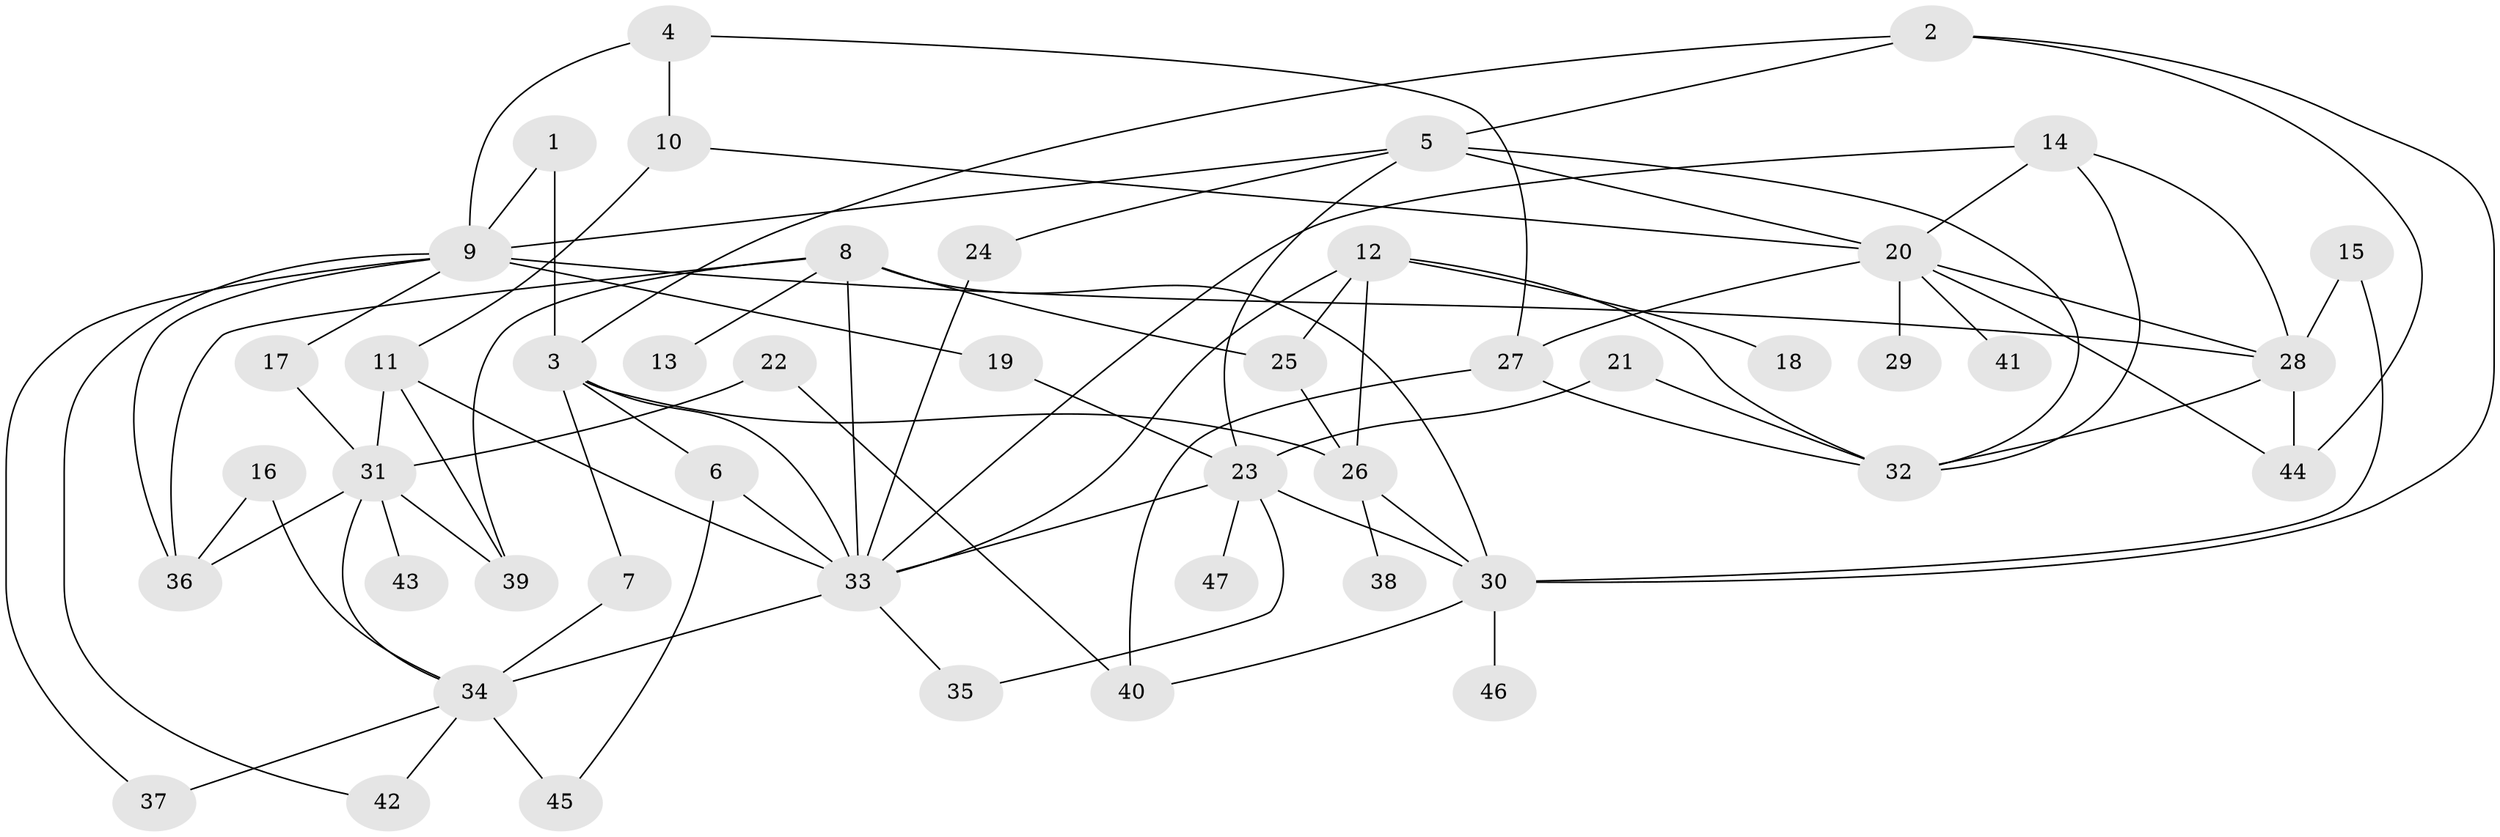 // original degree distribution, {5: 0.07526881720430108, 2: 0.25806451612903225, 7: 0.021505376344086023, 4: 0.13978494623655913, 3: 0.22580645161290322, 6: 0.053763440860215055, 1: 0.21505376344086022, 8: 0.010752688172043012}
// Generated by graph-tools (version 1.1) at 2025/49/03/09/25 03:49:18]
// undirected, 47 vertices, 85 edges
graph export_dot {
graph [start="1"]
  node [color=gray90,style=filled];
  1;
  2;
  3;
  4;
  5;
  6;
  7;
  8;
  9;
  10;
  11;
  12;
  13;
  14;
  15;
  16;
  17;
  18;
  19;
  20;
  21;
  22;
  23;
  24;
  25;
  26;
  27;
  28;
  29;
  30;
  31;
  32;
  33;
  34;
  35;
  36;
  37;
  38;
  39;
  40;
  41;
  42;
  43;
  44;
  45;
  46;
  47;
  1 -- 3 [weight=1.0];
  1 -- 9 [weight=1.0];
  2 -- 3 [weight=1.0];
  2 -- 5 [weight=1.0];
  2 -- 30 [weight=1.0];
  2 -- 44 [weight=1.0];
  3 -- 6 [weight=1.0];
  3 -- 7 [weight=1.0];
  3 -- 26 [weight=1.0];
  3 -- 33 [weight=1.0];
  4 -- 9 [weight=1.0];
  4 -- 10 [weight=1.0];
  4 -- 27 [weight=1.0];
  5 -- 9 [weight=1.0];
  5 -- 20 [weight=2.0];
  5 -- 23 [weight=1.0];
  5 -- 24 [weight=1.0];
  5 -- 32 [weight=1.0];
  6 -- 33 [weight=1.0];
  6 -- 45 [weight=1.0];
  7 -- 34 [weight=1.0];
  8 -- 13 [weight=1.0];
  8 -- 25 [weight=1.0];
  8 -- 30 [weight=1.0];
  8 -- 33 [weight=1.0];
  8 -- 36 [weight=1.0];
  8 -- 39 [weight=1.0];
  9 -- 17 [weight=1.0];
  9 -- 19 [weight=1.0];
  9 -- 28 [weight=1.0];
  9 -- 36 [weight=1.0];
  9 -- 37 [weight=1.0];
  9 -- 42 [weight=1.0];
  10 -- 11 [weight=1.0];
  10 -- 20 [weight=1.0];
  11 -- 31 [weight=1.0];
  11 -- 33 [weight=1.0];
  11 -- 39 [weight=1.0];
  12 -- 18 [weight=1.0];
  12 -- 25 [weight=1.0];
  12 -- 26 [weight=1.0];
  12 -- 32 [weight=1.0];
  12 -- 33 [weight=1.0];
  14 -- 20 [weight=1.0];
  14 -- 28 [weight=1.0];
  14 -- 32 [weight=1.0];
  14 -- 33 [weight=1.0];
  15 -- 28 [weight=1.0];
  15 -- 30 [weight=1.0];
  16 -- 34 [weight=1.0];
  16 -- 36 [weight=1.0];
  17 -- 31 [weight=1.0];
  19 -- 23 [weight=1.0];
  20 -- 27 [weight=1.0];
  20 -- 28 [weight=1.0];
  20 -- 29 [weight=1.0];
  20 -- 41 [weight=1.0];
  20 -- 44 [weight=1.0];
  21 -- 23 [weight=1.0];
  21 -- 32 [weight=1.0];
  22 -- 31 [weight=1.0];
  22 -- 40 [weight=1.0];
  23 -- 30 [weight=1.0];
  23 -- 33 [weight=1.0];
  23 -- 35 [weight=1.0];
  23 -- 47 [weight=1.0];
  24 -- 33 [weight=1.0];
  25 -- 26 [weight=1.0];
  26 -- 30 [weight=1.0];
  26 -- 38 [weight=1.0];
  27 -- 32 [weight=1.0];
  27 -- 40 [weight=1.0];
  28 -- 32 [weight=1.0];
  28 -- 44 [weight=1.0];
  30 -- 40 [weight=1.0];
  30 -- 46 [weight=1.0];
  31 -- 34 [weight=1.0];
  31 -- 36 [weight=1.0];
  31 -- 39 [weight=1.0];
  31 -- 43 [weight=1.0];
  33 -- 34 [weight=2.0];
  33 -- 35 [weight=1.0];
  34 -- 37 [weight=1.0];
  34 -- 42 [weight=1.0];
  34 -- 45 [weight=1.0];
}
